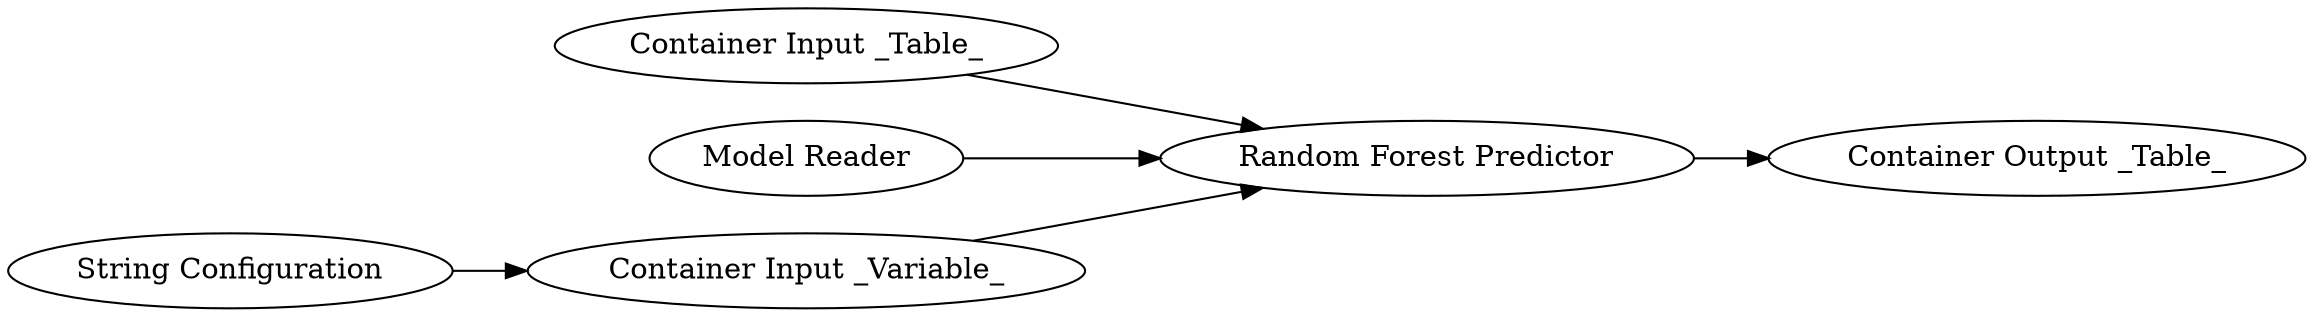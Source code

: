 digraph {
	"4817209237656941010_10" [label="Random Forest Predictor"]
	"4817209237656941010_14" [label="String Configuration"]
	"4817209237656941010_11" [label="Container Output _Table_"]
	"4817209237656941010_18" [label="Container Input _Table_"]
	"4817209237656941010_16" [label="Model Reader"]
	"4817209237656941010_15" [label="Container Input _Variable_"]
	"4817209237656941010_14" -> "4817209237656941010_15"
	"4817209237656941010_10" -> "4817209237656941010_11"
	"4817209237656941010_15" -> "4817209237656941010_10"
	"4817209237656941010_18" -> "4817209237656941010_10"
	"4817209237656941010_16" -> "4817209237656941010_10"
	rankdir=LR
}

